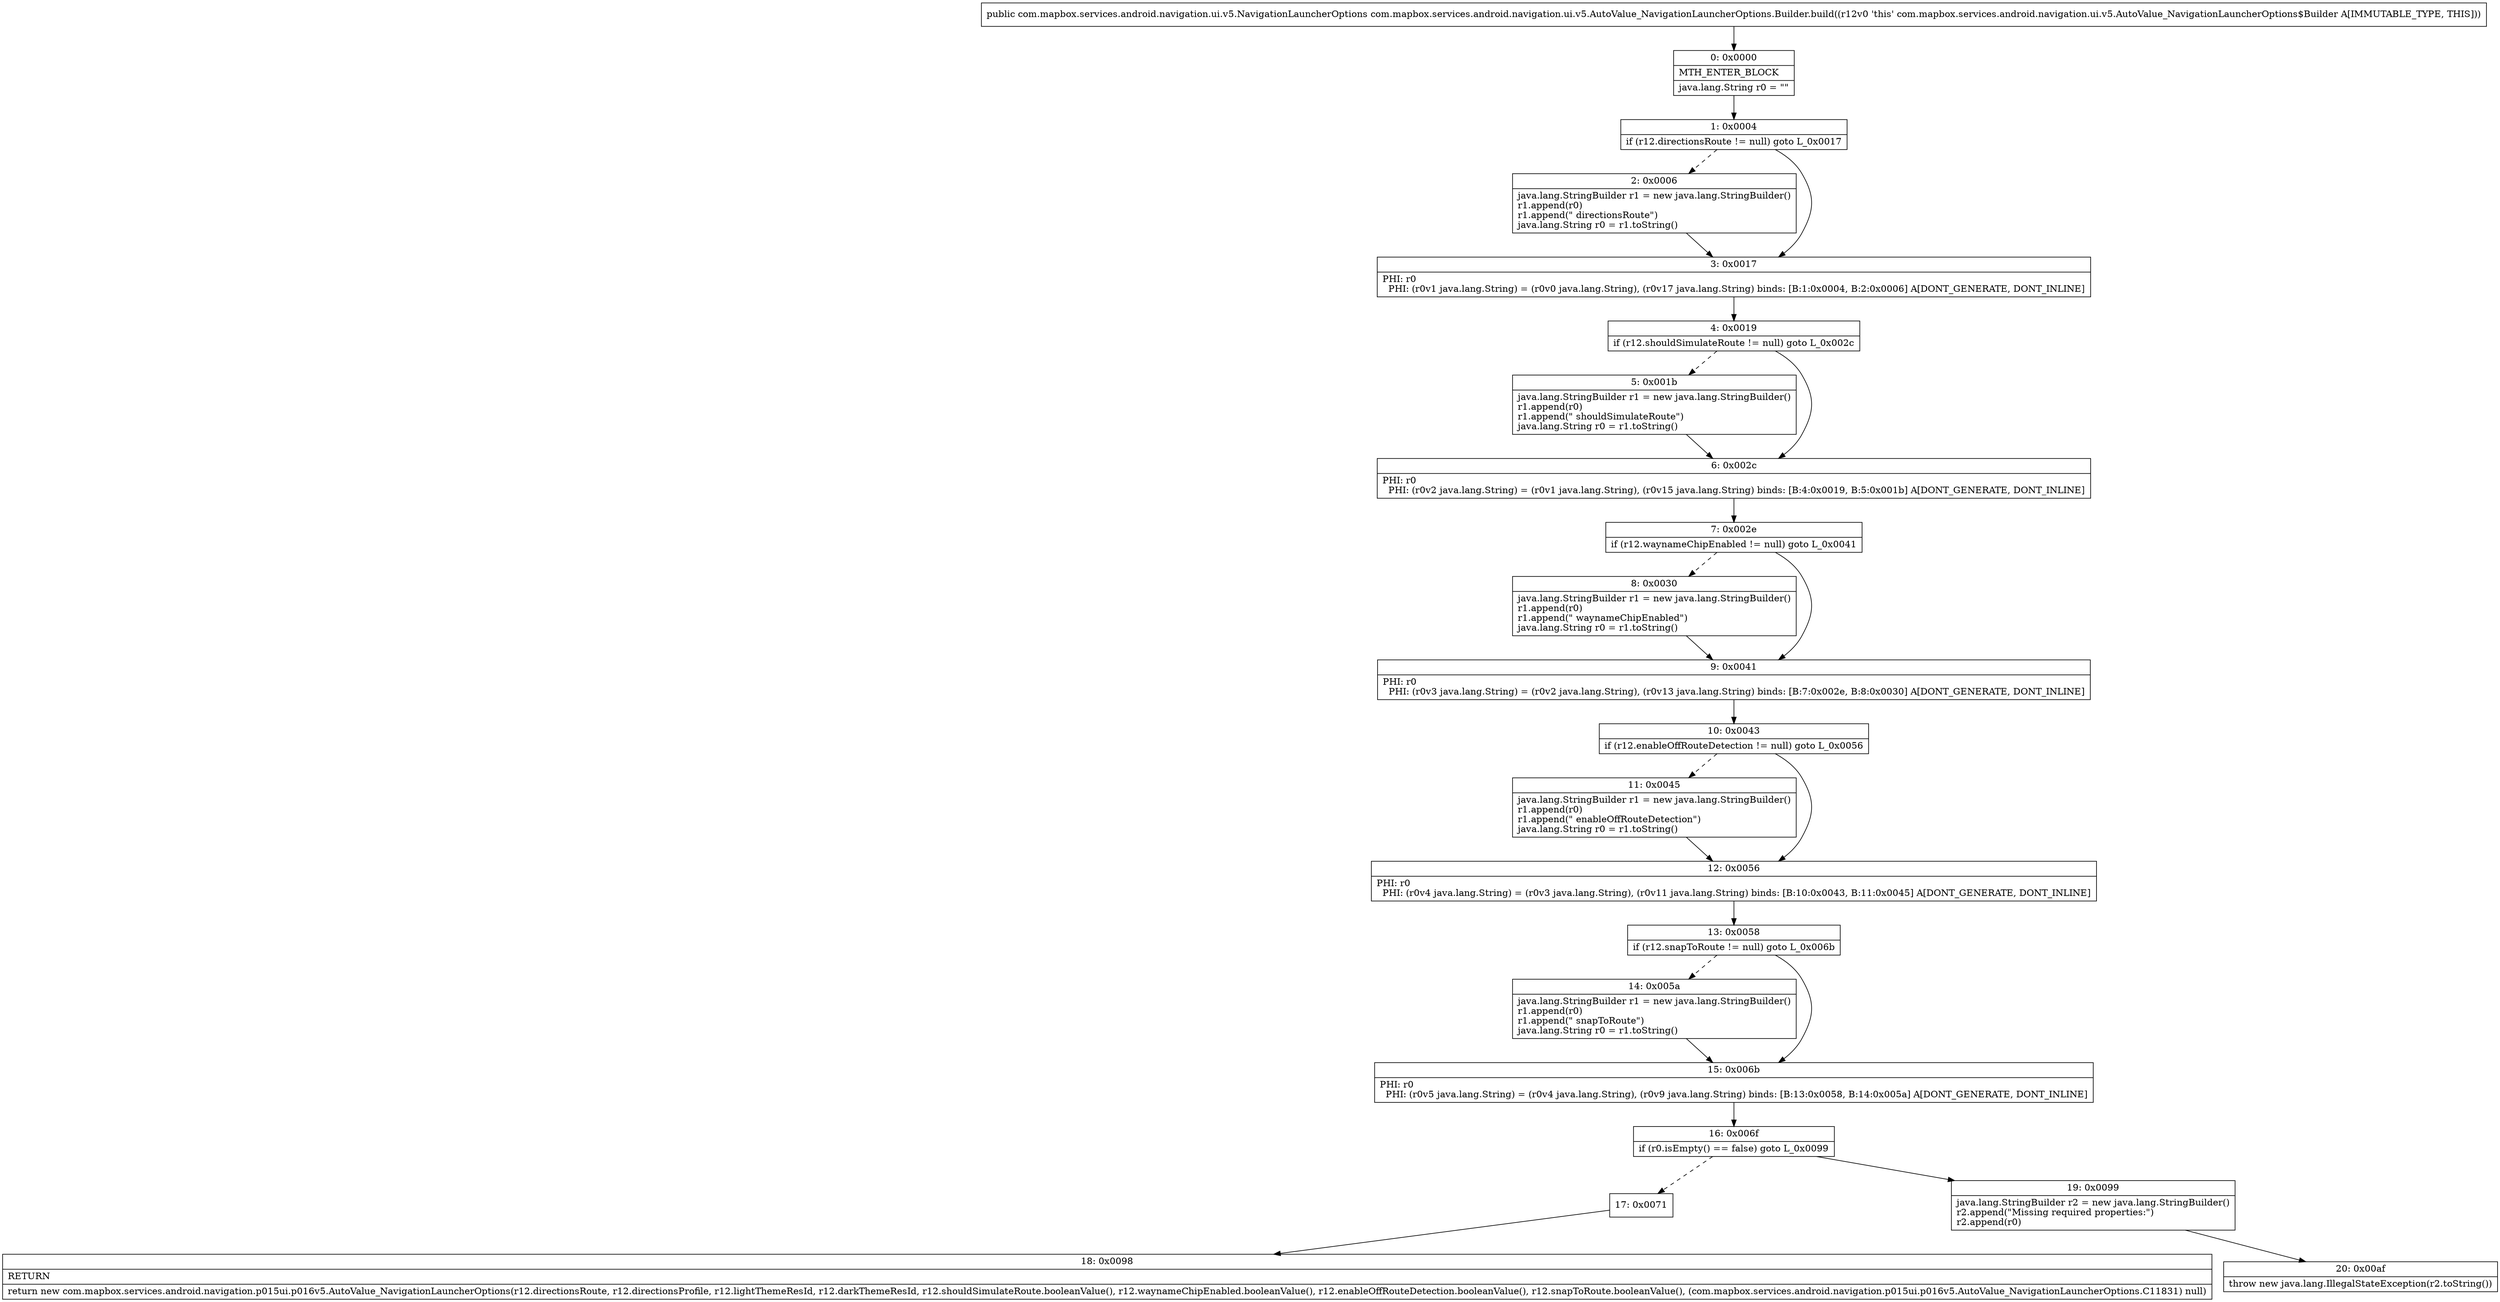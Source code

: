 digraph "CFG forcom.mapbox.services.android.navigation.ui.v5.AutoValue_NavigationLauncherOptions.Builder.build()Lcom\/mapbox\/services\/android\/navigation\/ui\/v5\/NavigationLauncherOptions;" {
Node_0 [shape=record,label="{0\:\ 0x0000|MTH_ENTER_BLOCK\l|java.lang.String r0 = \"\"\l}"];
Node_1 [shape=record,label="{1\:\ 0x0004|if (r12.directionsRoute != null) goto L_0x0017\l}"];
Node_2 [shape=record,label="{2\:\ 0x0006|java.lang.StringBuilder r1 = new java.lang.StringBuilder()\lr1.append(r0)\lr1.append(\" directionsRoute\")\ljava.lang.String r0 = r1.toString()\l}"];
Node_3 [shape=record,label="{3\:\ 0x0017|PHI: r0 \l  PHI: (r0v1 java.lang.String) = (r0v0 java.lang.String), (r0v17 java.lang.String) binds: [B:1:0x0004, B:2:0x0006] A[DONT_GENERATE, DONT_INLINE]\l}"];
Node_4 [shape=record,label="{4\:\ 0x0019|if (r12.shouldSimulateRoute != null) goto L_0x002c\l}"];
Node_5 [shape=record,label="{5\:\ 0x001b|java.lang.StringBuilder r1 = new java.lang.StringBuilder()\lr1.append(r0)\lr1.append(\" shouldSimulateRoute\")\ljava.lang.String r0 = r1.toString()\l}"];
Node_6 [shape=record,label="{6\:\ 0x002c|PHI: r0 \l  PHI: (r0v2 java.lang.String) = (r0v1 java.lang.String), (r0v15 java.lang.String) binds: [B:4:0x0019, B:5:0x001b] A[DONT_GENERATE, DONT_INLINE]\l}"];
Node_7 [shape=record,label="{7\:\ 0x002e|if (r12.waynameChipEnabled != null) goto L_0x0041\l}"];
Node_8 [shape=record,label="{8\:\ 0x0030|java.lang.StringBuilder r1 = new java.lang.StringBuilder()\lr1.append(r0)\lr1.append(\" waynameChipEnabled\")\ljava.lang.String r0 = r1.toString()\l}"];
Node_9 [shape=record,label="{9\:\ 0x0041|PHI: r0 \l  PHI: (r0v3 java.lang.String) = (r0v2 java.lang.String), (r0v13 java.lang.String) binds: [B:7:0x002e, B:8:0x0030] A[DONT_GENERATE, DONT_INLINE]\l}"];
Node_10 [shape=record,label="{10\:\ 0x0043|if (r12.enableOffRouteDetection != null) goto L_0x0056\l}"];
Node_11 [shape=record,label="{11\:\ 0x0045|java.lang.StringBuilder r1 = new java.lang.StringBuilder()\lr1.append(r0)\lr1.append(\" enableOffRouteDetection\")\ljava.lang.String r0 = r1.toString()\l}"];
Node_12 [shape=record,label="{12\:\ 0x0056|PHI: r0 \l  PHI: (r0v4 java.lang.String) = (r0v3 java.lang.String), (r0v11 java.lang.String) binds: [B:10:0x0043, B:11:0x0045] A[DONT_GENERATE, DONT_INLINE]\l}"];
Node_13 [shape=record,label="{13\:\ 0x0058|if (r12.snapToRoute != null) goto L_0x006b\l}"];
Node_14 [shape=record,label="{14\:\ 0x005a|java.lang.StringBuilder r1 = new java.lang.StringBuilder()\lr1.append(r0)\lr1.append(\" snapToRoute\")\ljava.lang.String r0 = r1.toString()\l}"];
Node_15 [shape=record,label="{15\:\ 0x006b|PHI: r0 \l  PHI: (r0v5 java.lang.String) = (r0v4 java.lang.String), (r0v9 java.lang.String) binds: [B:13:0x0058, B:14:0x005a] A[DONT_GENERATE, DONT_INLINE]\l}"];
Node_16 [shape=record,label="{16\:\ 0x006f|if (r0.isEmpty() == false) goto L_0x0099\l}"];
Node_17 [shape=record,label="{17\:\ 0x0071}"];
Node_18 [shape=record,label="{18\:\ 0x0098|RETURN\l|return new com.mapbox.services.android.navigation.p015ui.p016v5.AutoValue_NavigationLauncherOptions(r12.directionsRoute, r12.directionsProfile, r12.lightThemeResId, r12.darkThemeResId, r12.shouldSimulateRoute.booleanValue(), r12.waynameChipEnabled.booleanValue(), r12.enableOffRouteDetection.booleanValue(), r12.snapToRoute.booleanValue(), (com.mapbox.services.android.navigation.p015ui.p016v5.AutoValue_NavigationLauncherOptions.C11831) null)\l}"];
Node_19 [shape=record,label="{19\:\ 0x0099|java.lang.StringBuilder r2 = new java.lang.StringBuilder()\lr2.append(\"Missing required properties:\")\lr2.append(r0)\l}"];
Node_20 [shape=record,label="{20\:\ 0x00af|throw new java.lang.IllegalStateException(r2.toString())\l}"];
MethodNode[shape=record,label="{public com.mapbox.services.android.navigation.ui.v5.NavigationLauncherOptions com.mapbox.services.android.navigation.ui.v5.AutoValue_NavigationLauncherOptions.Builder.build((r12v0 'this' com.mapbox.services.android.navigation.ui.v5.AutoValue_NavigationLauncherOptions$Builder A[IMMUTABLE_TYPE, THIS])) }"];
MethodNode -> Node_0;
Node_0 -> Node_1;
Node_1 -> Node_2[style=dashed];
Node_1 -> Node_3;
Node_2 -> Node_3;
Node_3 -> Node_4;
Node_4 -> Node_5[style=dashed];
Node_4 -> Node_6;
Node_5 -> Node_6;
Node_6 -> Node_7;
Node_7 -> Node_8[style=dashed];
Node_7 -> Node_9;
Node_8 -> Node_9;
Node_9 -> Node_10;
Node_10 -> Node_11[style=dashed];
Node_10 -> Node_12;
Node_11 -> Node_12;
Node_12 -> Node_13;
Node_13 -> Node_14[style=dashed];
Node_13 -> Node_15;
Node_14 -> Node_15;
Node_15 -> Node_16;
Node_16 -> Node_17[style=dashed];
Node_16 -> Node_19;
Node_17 -> Node_18;
Node_19 -> Node_20;
}

